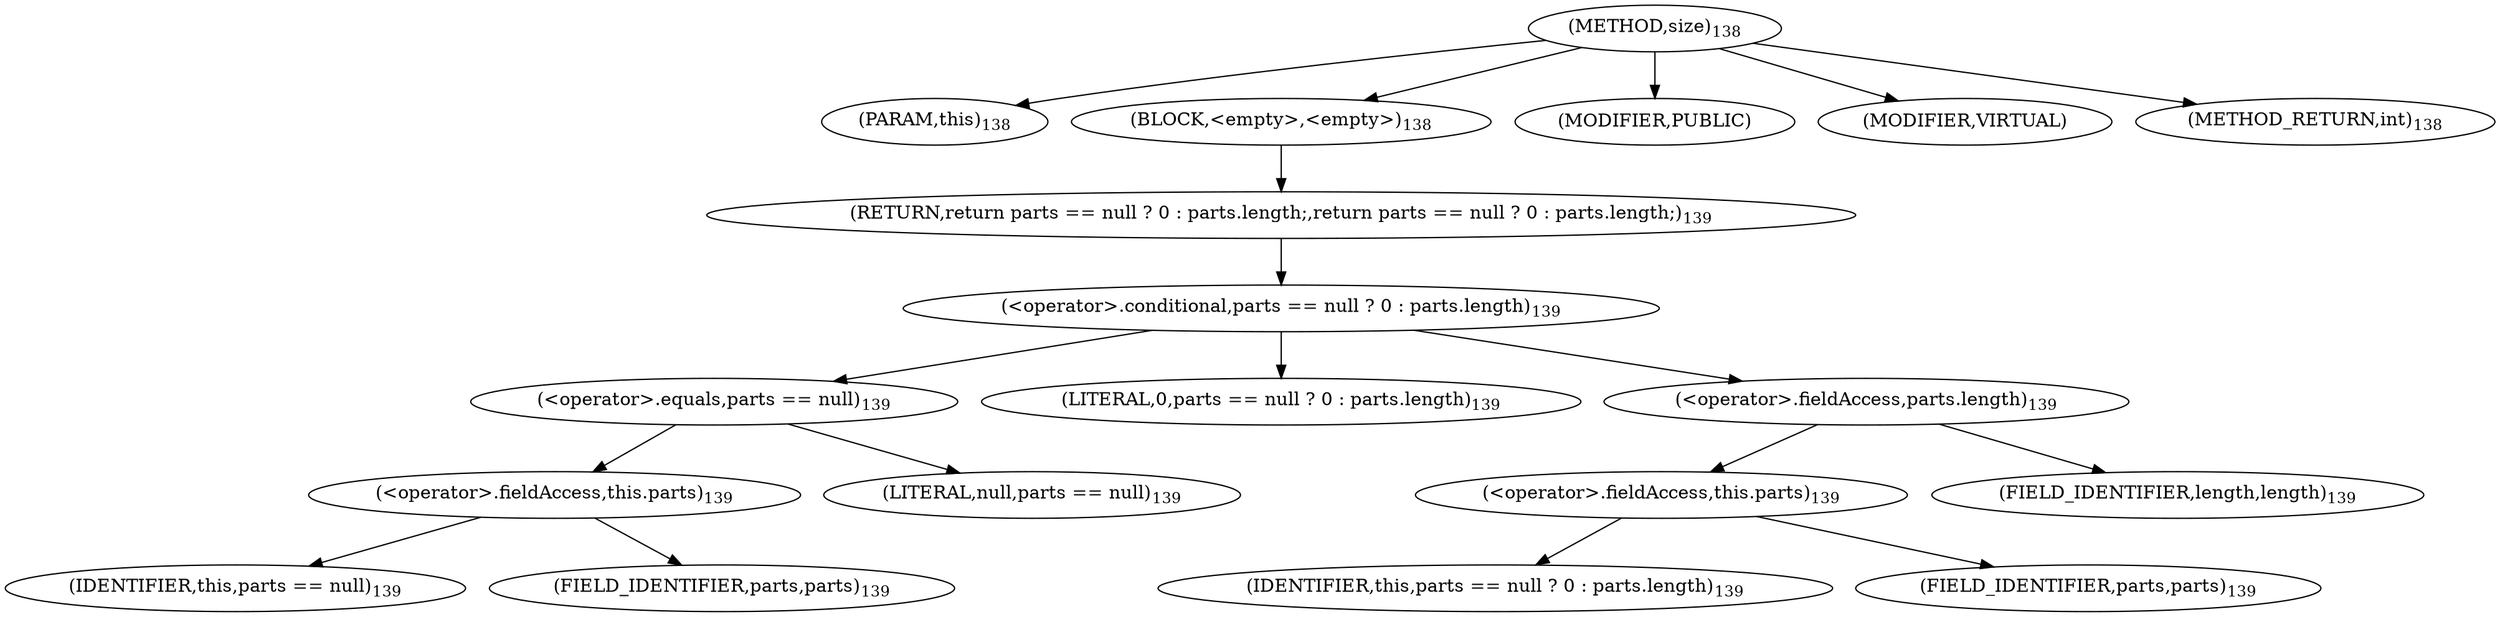 digraph "size" {  
"265" [label = <(METHOD,size)<SUB>138</SUB>> ]
"266" [label = <(PARAM,this)<SUB>138</SUB>> ]
"267" [label = <(BLOCK,&lt;empty&gt;,&lt;empty&gt;)<SUB>138</SUB>> ]
"268" [label = <(RETURN,return parts == null ? 0 : parts.length;,return parts == null ? 0 : parts.length;)<SUB>139</SUB>> ]
"269" [label = <(&lt;operator&gt;.conditional,parts == null ? 0 : parts.length)<SUB>139</SUB>> ]
"270" [label = <(&lt;operator&gt;.equals,parts == null)<SUB>139</SUB>> ]
"271" [label = <(&lt;operator&gt;.fieldAccess,this.parts)<SUB>139</SUB>> ]
"272" [label = <(IDENTIFIER,this,parts == null)<SUB>139</SUB>> ]
"273" [label = <(FIELD_IDENTIFIER,parts,parts)<SUB>139</SUB>> ]
"274" [label = <(LITERAL,null,parts == null)<SUB>139</SUB>> ]
"275" [label = <(LITERAL,0,parts == null ? 0 : parts.length)<SUB>139</SUB>> ]
"276" [label = <(&lt;operator&gt;.fieldAccess,parts.length)<SUB>139</SUB>> ]
"277" [label = <(&lt;operator&gt;.fieldAccess,this.parts)<SUB>139</SUB>> ]
"278" [label = <(IDENTIFIER,this,parts == null ? 0 : parts.length)<SUB>139</SUB>> ]
"279" [label = <(FIELD_IDENTIFIER,parts,parts)<SUB>139</SUB>> ]
"280" [label = <(FIELD_IDENTIFIER,length,length)<SUB>139</SUB>> ]
"281" [label = <(MODIFIER,PUBLIC)> ]
"282" [label = <(MODIFIER,VIRTUAL)> ]
"283" [label = <(METHOD_RETURN,int)<SUB>138</SUB>> ]
  "265" -> "266" 
  "265" -> "267" 
  "265" -> "281" 
  "265" -> "282" 
  "265" -> "283" 
  "267" -> "268" 
  "268" -> "269" 
  "269" -> "270" 
  "269" -> "275" 
  "269" -> "276" 
  "270" -> "271" 
  "270" -> "274" 
  "271" -> "272" 
  "271" -> "273" 
  "276" -> "277" 
  "276" -> "280" 
  "277" -> "278" 
  "277" -> "279" 
}
